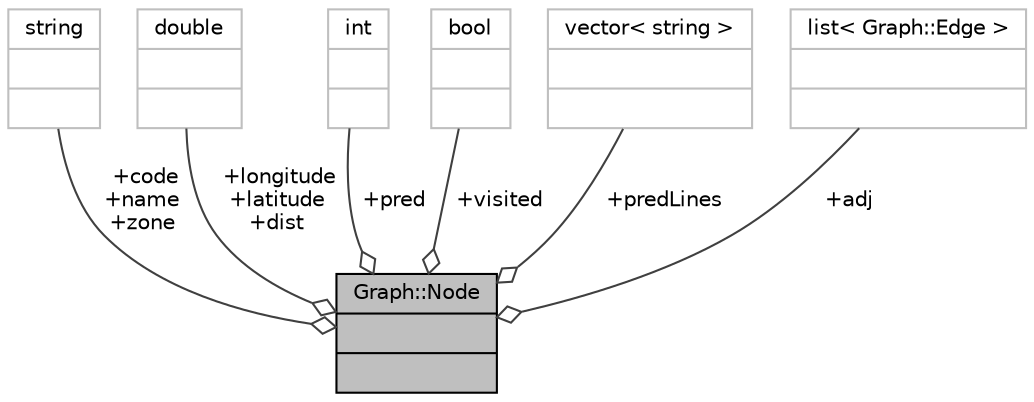 digraph "Graph::Node"
{
 // LATEX_PDF_SIZE
  bgcolor="transparent";
  edge [fontname="Helvetica",fontsize="10",labelfontname="Helvetica",labelfontsize="10"];
  node [fontname="Helvetica",fontsize="10",shape=record];
  Node1 [label="{Graph::Node\n||}",height=0.2,width=0.4,color="black", fillcolor="grey75", style="filled", fontcolor="black",tooltip=" "];
  Node2 -> Node1 [color="grey25",fontsize="10",style="solid",label=" +code\n+name\n+zone" ,arrowhead="odiamond"];
  Node2 [label="{string\n||}",height=0.2,width=0.4,color="grey75",tooltip=" "];
  Node3 -> Node1 [color="grey25",fontsize="10",style="solid",label=" +longitude\n+latitude\n+dist" ,arrowhead="odiamond"];
  Node3 [label="{double\n||}",height=0.2,width=0.4,color="grey75",tooltip=" "];
  Node4 -> Node1 [color="grey25",fontsize="10",style="solid",label=" +pred" ,arrowhead="odiamond"];
  Node4 [label="{int\n||}",height=0.2,width=0.4,color="grey75",tooltip=" "];
  Node5 -> Node1 [color="grey25",fontsize="10",style="solid",label=" +visited" ,arrowhead="odiamond"];
  Node5 [label="{bool\n||}",height=0.2,width=0.4,color="grey75",tooltip=" "];
  Node6 -> Node1 [color="grey25",fontsize="10",style="solid",label=" +predLines" ,arrowhead="odiamond"];
  Node6 [label="{vector\< string \>\n||}",height=0.2,width=0.4,color="grey75",tooltip=" "];
  Node7 -> Node1 [color="grey25",fontsize="10",style="solid",label=" +adj" ,arrowhead="odiamond"];
  Node7 [label="{list\< Graph::Edge \>\n||}",height=0.2,width=0.4,color="grey75",tooltip=" "];
}
